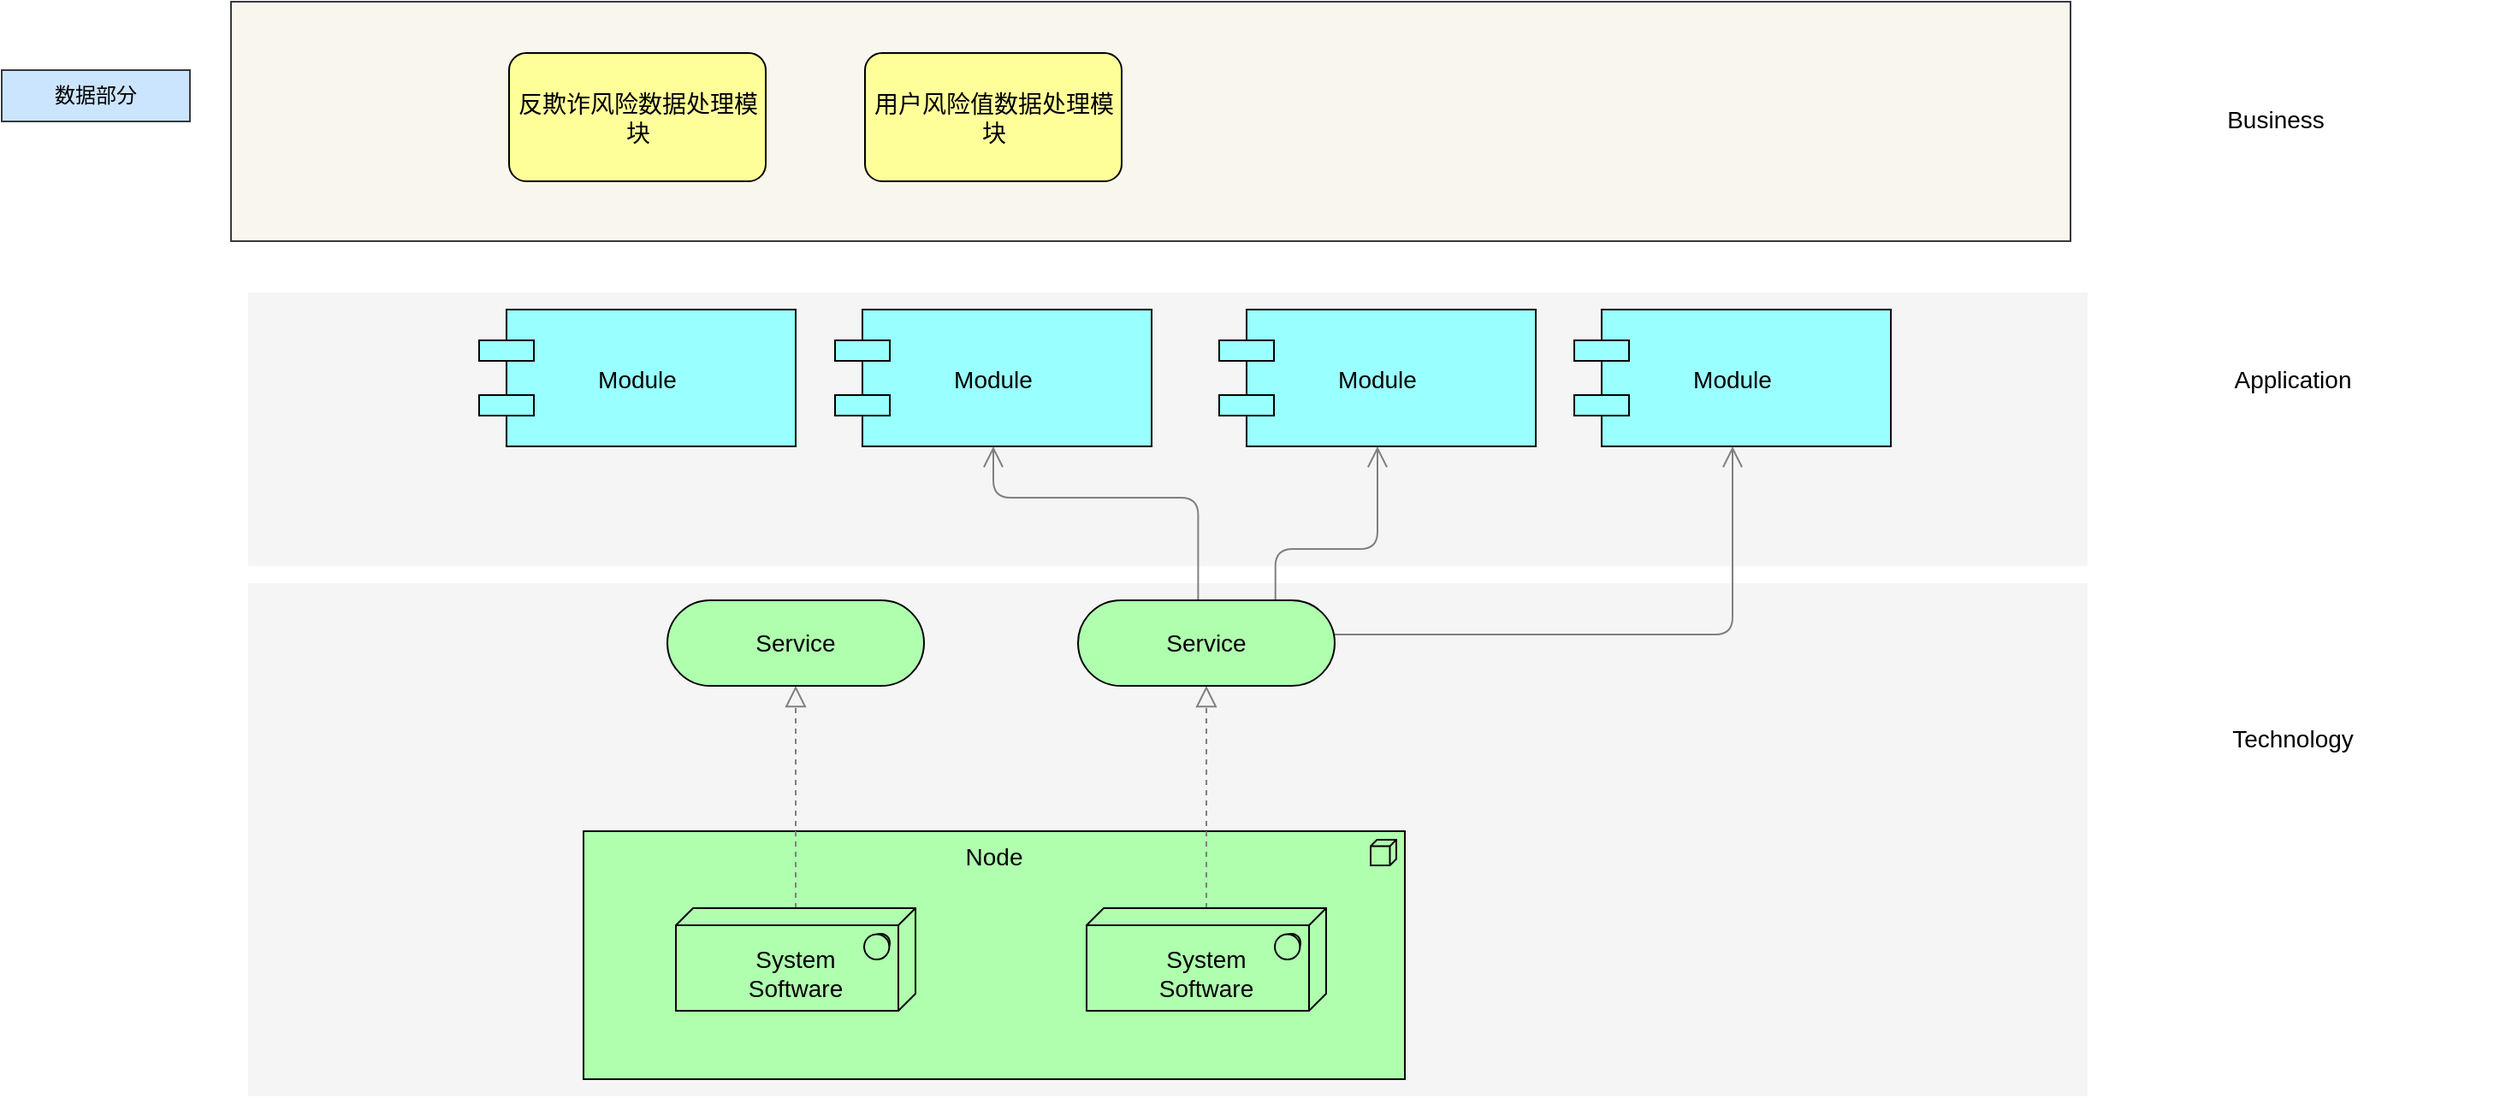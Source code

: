 <mxfile version="16.2.6" type="github">
  <diagram id="6I0OCvxSQrVGMHxT2VVA" name="Page-1">
    <mxGraphModel dx="1422" dy="798" grid="1" gridSize="10" guides="1" tooltips="1" connect="1" arrows="1" fold="1" page="1" pageScale="1" pageWidth="850" pageHeight="1100" math="0" shadow="0">
      <root>
        <mxCell id="0" />
        <mxCell id="1" parent="0" />
        <mxCell id="dKdSaXE48SgPbhcamS2K-30" value="" style="whiteSpace=wrap;html=1;strokeColor=none;strokeWidth=1;fillColor=#f5f5f5;fontSize=14;" parent="1" vertex="1">
          <mxGeometry x="194" y="670" width="1075" height="300" as="geometry" />
        </mxCell>
        <mxCell id="dKdSaXE48SgPbhcamS2K-31" value="" style="whiteSpace=wrap;html=1;strokeColor=none;strokeWidth=1;fillColor=#f5f5f5;fontSize=14;" parent="1" vertex="1">
          <mxGeometry x="194" y="500" width="1075" height="160" as="geometry" />
        </mxCell>
        <mxCell id="dKdSaXE48SgPbhcamS2K-32" value="" style="whiteSpace=wrap;html=1;strokeWidth=1;fontSize=14;fillColor=#f9f7ed;strokeColor=#36393d;" parent="1" vertex="1">
          <mxGeometry x="184" y="330" width="1075" height="140" as="geometry" />
        </mxCell>
        <mxCell id="dKdSaXE48SgPbhcamS2K-33" value="Node" style="html=1;whiteSpace=wrap;fillColor=#AFFFAF;shape=mxgraph.archimate3.application;appType=node;archiType=square;fontSize=14;verticalAlign=top;" parent="1" vertex="1">
          <mxGeometry x="390" y="815" width="480" height="145" as="geometry" />
        </mxCell>
        <mxCell id="dKdSaXE48SgPbhcamS2K-34" style="edgeStyle=elbowEdgeStyle;rounded=1;elbow=vertical;html=1;startSize=10;endArrow=block;endFill=0;endSize=10;jettySize=auto;orthogonalLoop=1;strokeColor=#808080;fontSize=14;dashed=1;" parent="1" source="dKdSaXE48SgPbhcamS2K-35" target="dKdSaXE48SgPbhcamS2K-40" edge="1">
          <mxGeometry relative="1" as="geometry" />
        </mxCell>
        <mxCell id="dKdSaXE48SgPbhcamS2K-35" value="&lt;div&gt;&lt;br&gt;&lt;/div&gt;System&lt;div&gt;Software&lt;/div&gt;" style="html=1;whiteSpace=wrap;fillColor=#AFFFAF;shape=mxgraph.archimate3.tech;techType=sysSw;fontSize=14;" parent="1" vertex="1">
          <mxGeometry x="444" y="860" width="140" height="60" as="geometry" />
        </mxCell>
        <mxCell id="dKdSaXE48SgPbhcamS2K-36" style="edgeStyle=elbowEdgeStyle;rounded=1;elbow=vertical;html=1;startSize=10;endArrow=block;endFill=0;endSize=10;jettySize=auto;orthogonalLoop=1;strokeColor=#808080;fontSize=14;dashed=1;" parent="1" source="dKdSaXE48SgPbhcamS2K-37" target="dKdSaXE48SgPbhcamS2K-45" edge="1">
          <mxGeometry relative="1" as="geometry" />
        </mxCell>
        <mxCell id="dKdSaXE48SgPbhcamS2K-37" value="&lt;div&gt;&lt;br&gt;&lt;/div&gt;&lt;div&gt;&lt;span&gt;System&lt;/span&gt;&lt;div&gt;Software&lt;/div&gt;&lt;/div&gt;" style="html=1;whiteSpace=wrap;fillColor=#AFFFAF;shape=mxgraph.archimate3.tech;techType=sysSw;fontSize=14;" parent="1" vertex="1">
          <mxGeometry x="684" y="860" width="140" height="60" as="geometry" />
        </mxCell>
        <mxCell id="dKdSaXE48SgPbhcamS2K-40" value="Service" style="html=1;whiteSpace=wrap;fillColor=#AFFFAF;shape=mxgraph.archimate3.service;fontSize=14;" parent="1" vertex="1">
          <mxGeometry x="439" y="680" width="150" height="50" as="geometry" />
        </mxCell>
        <mxCell id="dKdSaXE48SgPbhcamS2K-41" style="edgeStyle=elbowEdgeStyle;rounded=1;elbow=vertical;html=1;startSize=10;endArrow=open;endFill=0;endSize=10;jettySize=auto;orthogonalLoop=1;strokeColor=#808080;fontSize=14;" parent="1" source="dKdSaXE48SgPbhcamS2K-45" target="dKdSaXE48SgPbhcamS2K-53" edge="1">
          <mxGeometry relative="1" as="geometry">
            <Array as="points">
              <mxPoint x="909" y="700" />
            </Array>
          </mxGeometry>
        </mxCell>
        <mxCell id="dKdSaXE48SgPbhcamS2K-42" style="edgeStyle=elbowEdgeStyle;rounded=1;elbow=vertical;html=1;startSize=10;endArrow=open;endFill=0;endSize=10;jettySize=auto;orthogonalLoop=1;strokeColor=#808080;fontSize=14;entryX=0.5;entryY=1;exitX=0.769;exitY=0.025;exitPerimeter=0;" parent="1" source="dKdSaXE48SgPbhcamS2K-45" target="dKdSaXE48SgPbhcamS2K-51" edge="1">
          <mxGeometry relative="1" as="geometry">
            <Array as="points">
              <mxPoint x="809" y="650" />
            </Array>
          </mxGeometry>
        </mxCell>
        <mxCell id="dKdSaXE48SgPbhcamS2K-43" style="edgeStyle=elbowEdgeStyle;rounded=1;elbow=vertical;html=1;startSize=10;endArrow=open;endFill=0;endSize=10;jettySize=auto;orthogonalLoop=1;strokeColor=#808080;fontSize=14;entryX=0.5;entryY=1;exitX=0.468;exitY=0.025;exitPerimeter=0;" parent="1" source="dKdSaXE48SgPbhcamS2K-45" target="dKdSaXE48SgPbhcamS2K-49" edge="1">
          <mxGeometry relative="1" as="geometry">
            <Array as="points">
              <mxPoint x="699" y="620" />
            </Array>
          </mxGeometry>
        </mxCell>
        <mxCell id="dKdSaXE48SgPbhcamS2K-45" value="Service" style="html=1;whiteSpace=wrap;fillColor=#AFFFAF;shape=mxgraph.archimate3.service;fontSize=14;" parent="1" vertex="1">
          <mxGeometry x="679" y="680" width="150" height="50" as="geometry" />
        </mxCell>
        <mxCell id="dKdSaXE48SgPbhcamS2K-47" value="Module" style="shape=component;align=center;fillColor=#99ffff;gradientColor=none;fontSize=14;" parent="1" vertex="1">
          <mxGeometry x="329" y="510" width="185" height="80" as="geometry" />
        </mxCell>
        <mxCell id="dKdSaXE48SgPbhcamS2K-49" value="Module" style="shape=component;align=center;fillColor=#99ffff;gradientColor=none;fontSize=14;" parent="1" vertex="1">
          <mxGeometry x="537" y="510" width="185" height="80" as="geometry" />
        </mxCell>
        <mxCell id="dKdSaXE48SgPbhcamS2K-51" value="Module" style="shape=component;align=center;fillColor=#99ffff;gradientColor=none;fontSize=14;" parent="1" vertex="1">
          <mxGeometry x="761.5" y="510" width="185" height="80" as="geometry" />
        </mxCell>
        <mxCell id="dKdSaXE48SgPbhcamS2K-53" value="Module" style="shape=component;align=center;fillColor=#99ffff;gradientColor=none;fontSize=14;" parent="1" vertex="1">
          <mxGeometry x="969" y="510" width="185" height="80" as="geometry" />
        </mxCell>
        <mxCell id="dKdSaXE48SgPbhcamS2K-54" value="反欺诈风险数据处理模块" style="html=1;whiteSpace=wrap;fillColor=#ffff99;shape=mxgraph.archimate3.application;appType=;archiType=rounded;fontSize=14;" parent="1" vertex="1">
          <mxGeometry x="346.5" y="360" width="150" height="75" as="geometry" />
        </mxCell>
        <mxCell id="dKdSaXE48SgPbhcamS2K-55" value="用户风险值数据处理模块" style="html=1;whiteSpace=wrap;fillColor=#ffff99;shape=mxgraph.archimate3.application;appType=;archiType=rounded;fontSize=14;" parent="1" vertex="1">
          <mxGeometry x="554.5" y="360" width="150" height="75" as="geometry" />
        </mxCell>
        <mxCell id="dKdSaXE48SgPbhcamS2K-58" value="Technology" style="text;html=1;strokeColor=none;fillColor=none;align=center;verticalAlign=middle;whiteSpace=wrap;fontSize=14;" parent="1" vertex="1">
          <mxGeometry x="1269" y="751" width="240" height="20" as="geometry" />
        </mxCell>
        <mxCell id="dKdSaXE48SgPbhcamS2K-59" value="Application" style="text;html=1;strokeColor=none;fillColor=none;align=center;verticalAlign=middle;whiteSpace=wrap;fontSize=14;" parent="1" vertex="1">
          <mxGeometry x="1269" y="541" width="240" height="20" as="geometry" />
        </mxCell>
        <mxCell id="dKdSaXE48SgPbhcamS2K-60" value="Business" style="text;html=1;strokeColor=none;fillColor=none;align=center;verticalAlign=middle;whiteSpace=wrap;fontSize=14;" parent="1" vertex="1">
          <mxGeometry x="1259" y="389" width="240" height="20" as="geometry" />
        </mxCell>
        <mxCell id="YnACuEAS1CAyGtal8GB_-1" value="数据部分" style="text;html=1;strokeColor=#36393d;fillColor=#cce5ff;align=center;verticalAlign=middle;whiteSpace=wrap;rounded=0;" vertex="1" parent="1">
          <mxGeometry x="50" y="370" width="110" height="30" as="geometry" />
        </mxCell>
      </root>
    </mxGraphModel>
  </diagram>
</mxfile>
